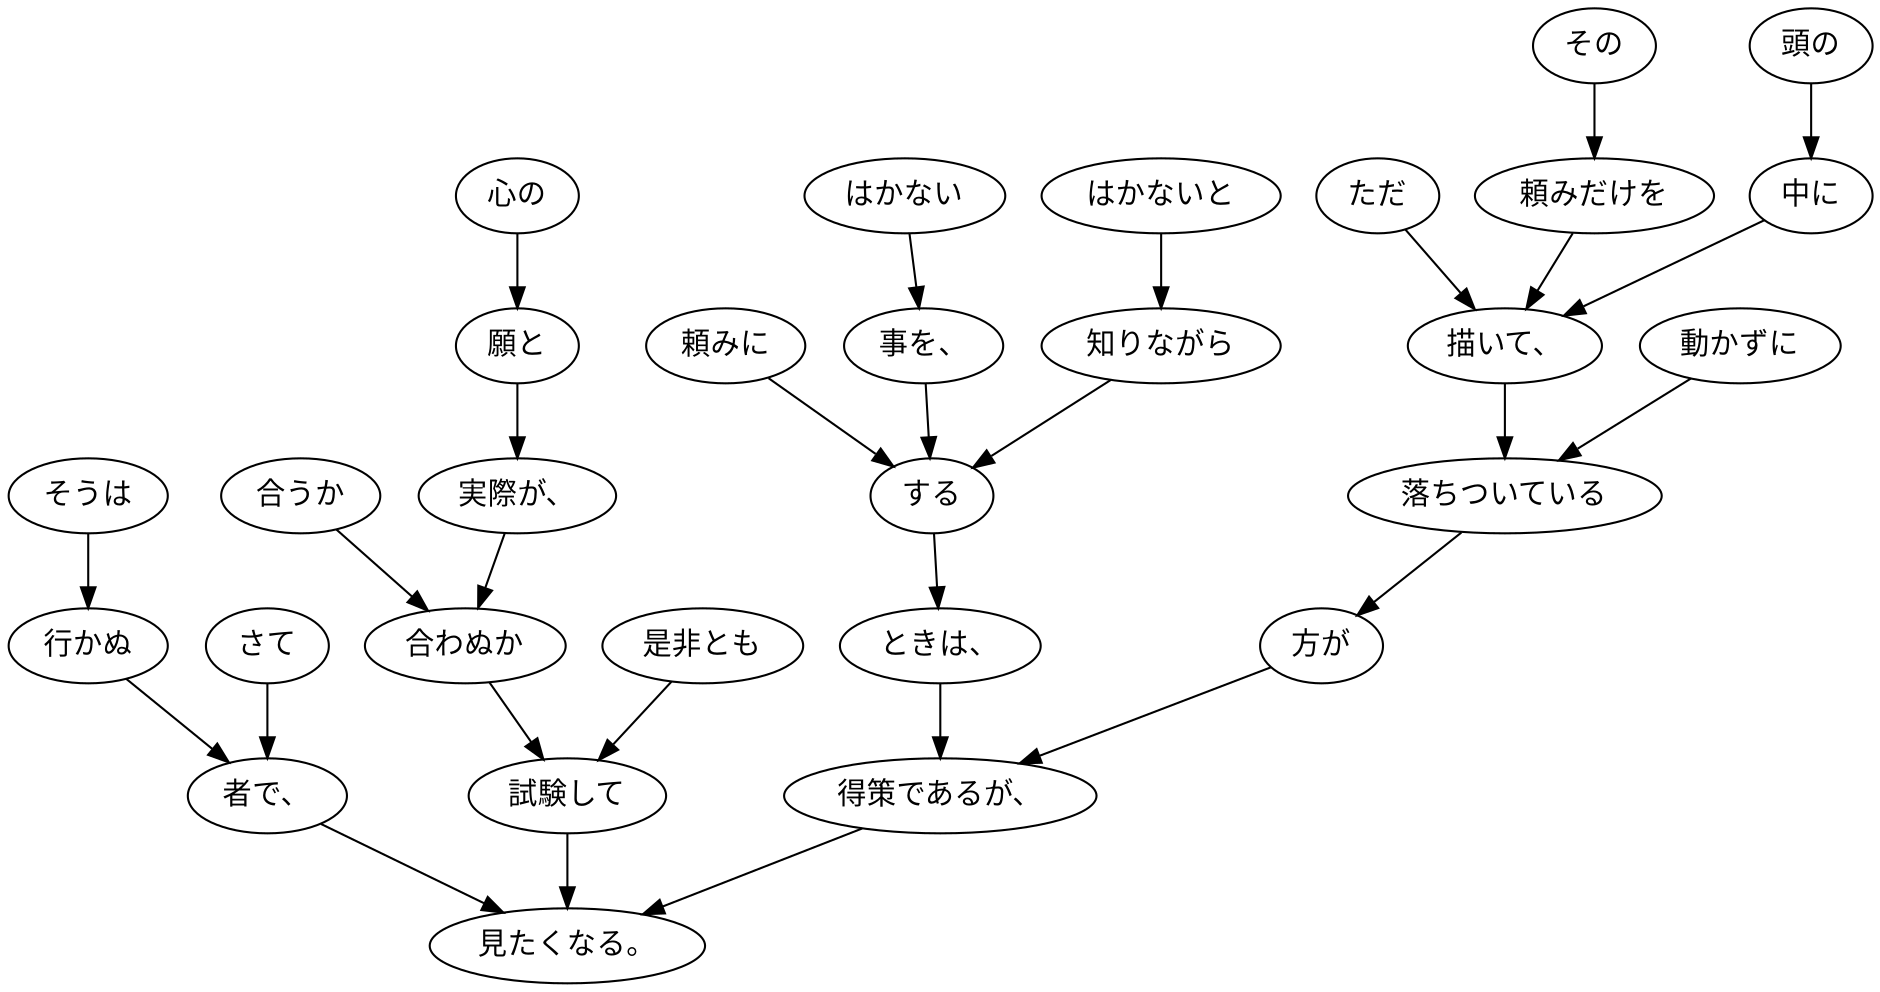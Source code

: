 digraph graph6418 {
	node0 [label="はかない"];
	node1 [label="事を、"];
	node2 [label="はかないと"];
	node3 [label="知りながら"];
	node4 [label="頼みに"];
	node5 [label="する"];
	node6 [label="ときは、"];
	node7 [label="ただ"];
	node8 [label="その"];
	node9 [label="頼みだけを"];
	node10 [label="頭の"];
	node11 [label="中に"];
	node12 [label="描いて、"];
	node13 [label="動かずに"];
	node14 [label="落ちついている"];
	node15 [label="方が"];
	node16 [label="得策であるが、"];
	node17 [label="さて"];
	node18 [label="そうは"];
	node19 [label="行かぬ"];
	node20 [label="者で、"];
	node21 [label="心の"];
	node22 [label="願と"];
	node23 [label="実際が、"];
	node24 [label="合うか"];
	node25 [label="合わぬか"];
	node26 [label="是非とも"];
	node27 [label="試験して"];
	node28 [label="見たくなる。"];
	node0 -> node1;
	node1 -> node5;
	node2 -> node3;
	node3 -> node5;
	node4 -> node5;
	node5 -> node6;
	node6 -> node16;
	node7 -> node12;
	node8 -> node9;
	node9 -> node12;
	node10 -> node11;
	node11 -> node12;
	node12 -> node14;
	node13 -> node14;
	node14 -> node15;
	node15 -> node16;
	node16 -> node28;
	node17 -> node20;
	node18 -> node19;
	node19 -> node20;
	node20 -> node28;
	node21 -> node22;
	node22 -> node23;
	node23 -> node25;
	node24 -> node25;
	node25 -> node27;
	node26 -> node27;
	node27 -> node28;
}
